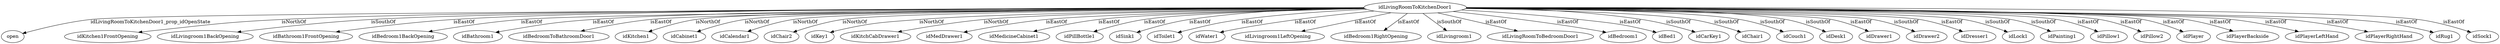strict digraph  {
idLivingRoomToKitchenDoor1 [node_type=entity_node];
open [node_type=property_node];
idKitchen1FrontOpening [node_type=entity_node];
idLivingroom1BackOpening [node_type=entity_node];
idBathroom1FrontOpening [node_type=entity_node];
idBedroom1BackOpening [node_type=entity_node];
idBathroom1 [node_type=entity_node];
idBedroomToBathroomDoor1 [node_type=entity_node];
idKitchen1 [node_type=entity_node];
idCabinet1 [node_type=entity_node];
idCalendar1 [node_type=entity_node];
idChair2 [node_type=entity_node];
idKey1 [node_type=entity_node];
idKitchCabDrawer1 [node_type=entity_node];
idMedDrawer1 [node_type=entity_node];
idMedicineCabinet1 [node_type=entity_node];
idPillBottle1 [node_type=entity_node];
idSink1 [node_type=entity_node];
idToilet1 [node_type=entity_node];
idWater1 [node_type=entity_node];
idLivingroom1LeftOpening [node_type=entity_node];
idBedroom1RightOpening [node_type=entity_node];
idLivingroom1 [node_type=entity_node];
idLivingRoomToBedroomDoor1 [node_type=entity_node];
idBedroom1 [node_type=entity_node];
idBed1 [node_type=entity_node];
idCarKey1 [node_type=entity_node];
idChair1 [node_type=entity_node];
idCouch1 [node_type=entity_node];
idDesk1 [node_type=entity_node];
idDrawer1 [node_type=entity_node];
idDrawer2 [node_type=entity_node];
idDresser1 [node_type=entity_node];
idLock1 [node_type=entity_node];
idPainting1 [node_type=entity_node];
idPillow1 [node_type=entity_node];
idPillow2 [node_type=entity_node];
idPlayer [node_type=entity_node];
idPlayerBackside [node_type=entity_node];
idPlayerLeftHand [node_type=entity_node];
idPlayerRightHand [node_type=entity_node];
idRug1 [node_type=entity_node];
idSock1 [node_type=entity_node];
idLivingRoomToKitchenDoor1 -> open  [edge_type=property, label=idLivingRoomToKitchenDoor1_prop_idOpenState];
idLivingRoomToKitchenDoor1 -> idKitchen1FrontOpening  [edge_type=relationship, label=isNorthOf];
idLivingRoomToKitchenDoor1 -> idLivingroom1BackOpening  [edge_type=relationship, label=isSouthOf];
idLivingRoomToKitchenDoor1 -> idBathroom1FrontOpening  [edge_type=relationship, label=isEastOf];
idLivingRoomToKitchenDoor1 -> idBedroom1BackOpening  [edge_type=relationship, label=isEastOf];
idLivingRoomToKitchenDoor1 -> idBathroom1  [edge_type=relationship, label=isEastOf];
idLivingRoomToKitchenDoor1 -> idBedroomToBathroomDoor1  [edge_type=relationship, label=isEastOf];
idLivingRoomToKitchenDoor1 -> idKitchen1  [edge_type=relationship, label=isNorthOf];
idLivingRoomToKitchenDoor1 -> idCabinet1  [edge_type=relationship, label=isNorthOf];
idLivingRoomToKitchenDoor1 -> idCalendar1  [edge_type=relationship, label=isNorthOf];
idLivingRoomToKitchenDoor1 -> idChair2  [edge_type=relationship, label=isNorthOf];
idLivingRoomToKitchenDoor1 -> idKey1  [edge_type=relationship, label=isNorthOf];
idLivingRoomToKitchenDoor1 -> idKitchCabDrawer1  [edge_type=relationship, label=isNorthOf];
idLivingRoomToKitchenDoor1 -> idMedDrawer1  [edge_type=relationship, label=isEastOf];
idLivingRoomToKitchenDoor1 -> idMedicineCabinet1  [edge_type=relationship, label=isEastOf];
idLivingRoomToKitchenDoor1 -> idPillBottle1  [edge_type=relationship, label=isEastOf];
idLivingRoomToKitchenDoor1 -> idSink1  [edge_type=relationship, label=isEastOf];
idLivingRoomToKitchenDoor1 -> idToilet1  [edge_type=relationship, label=isEastOf];
idLivingRoomToKitchenDoor1 -> idWater1  [edge_type=relationship, label=isEastOf];
idLivingRoomToKitchenDoor1 -> idLivingroom1LeftOpening  [edge_type=relationship, label=isEastOf];
idLivingRoomToKitchenDoor1 -> idBedroom1RightOpening  [edge_type=relationship, label=isEastOf];
idLivingRoomToKitchenDoor1 -> idLivingroom1  [edge_type=relationship, label=isSouthOf];
idLivingRoomToKitchenDoor1 -> idLivingRoomToBedroomDoor1  [edge_type=relationship, label=isEastOf];
idLivingRoomToKitchenDoor1 -> idBedroom1  [edge_type=relationship, label=isEastOf];
idLivingRoomToKitchenDoor1 -> idBed1  [edge_type=relationship, label=isEastOf];
idLivingRoomToKitchenDoor1 -> idCarKey1  [edge_type=relationship, label=isSouthOf];
idLivingRoomToKitchenDoor1 -> idChair1  [edge_type=relationship, label=isSouthOf];
idLivingRoomToKitchenDoor1 -> idCouch1  [edge_type=relationship, label=isSouthOf];
idLivingRoomToKitchenDoor1 -> idDesk1  [edge_type=relationship, label=isSouthOf];
idLivingRoomToKitchenDoor1 -> idDrawer1  [edge_type=relationship, label=isEastOf];
idLivingRoomToKitchenDoor1 -> idDrawer2  [edge_type=relationship, label=isSouthOf];
idLivingRoomToKitchenDoor1 -> idDresser1  [edge_type=relationship, label=isEastOf];
idLivingRoomToKitchenDoor1 -> idLock1  [edge_type=relationship, label=isSouthOf];
idLivingRoomToKitchenDoor1 -> idPainting1  [edge_type=relationship, label=isSouthOf];
idLivingRoomToKitchenDoor1 -> idPillow1  [edge_type=relationship, label=isEastOf];
idLivingRoomToKitchenDoor1 -> idPillow2  [edge_type=relationship, label=isEastOf];
idLivingRoomToKitchenDoor1 -> idPlayer  [edge_type=relationship, label=isEastOf];
idLivingRoomToKitchenDoor1 -> idPlayerBackside  [edge_type=relationship, label=isEastOf];
idLivingRoomToKitchenDoor1 -> idPlayerLeftHand  [edge_type=relationship, label=isEastOf];
idLivingRoomToKitchenDoor1 -> idPlayerRightHand  [edge_type=relationship, label=isEastOf];
idLivingRoomToKitchenDoor1 -> idRug1  [edge_type=relationship, label=isEastOf];
idLivingRoomToKitchenDoor1 -> idSock1  [edge_type=relationship, label=isEastOf];
}
